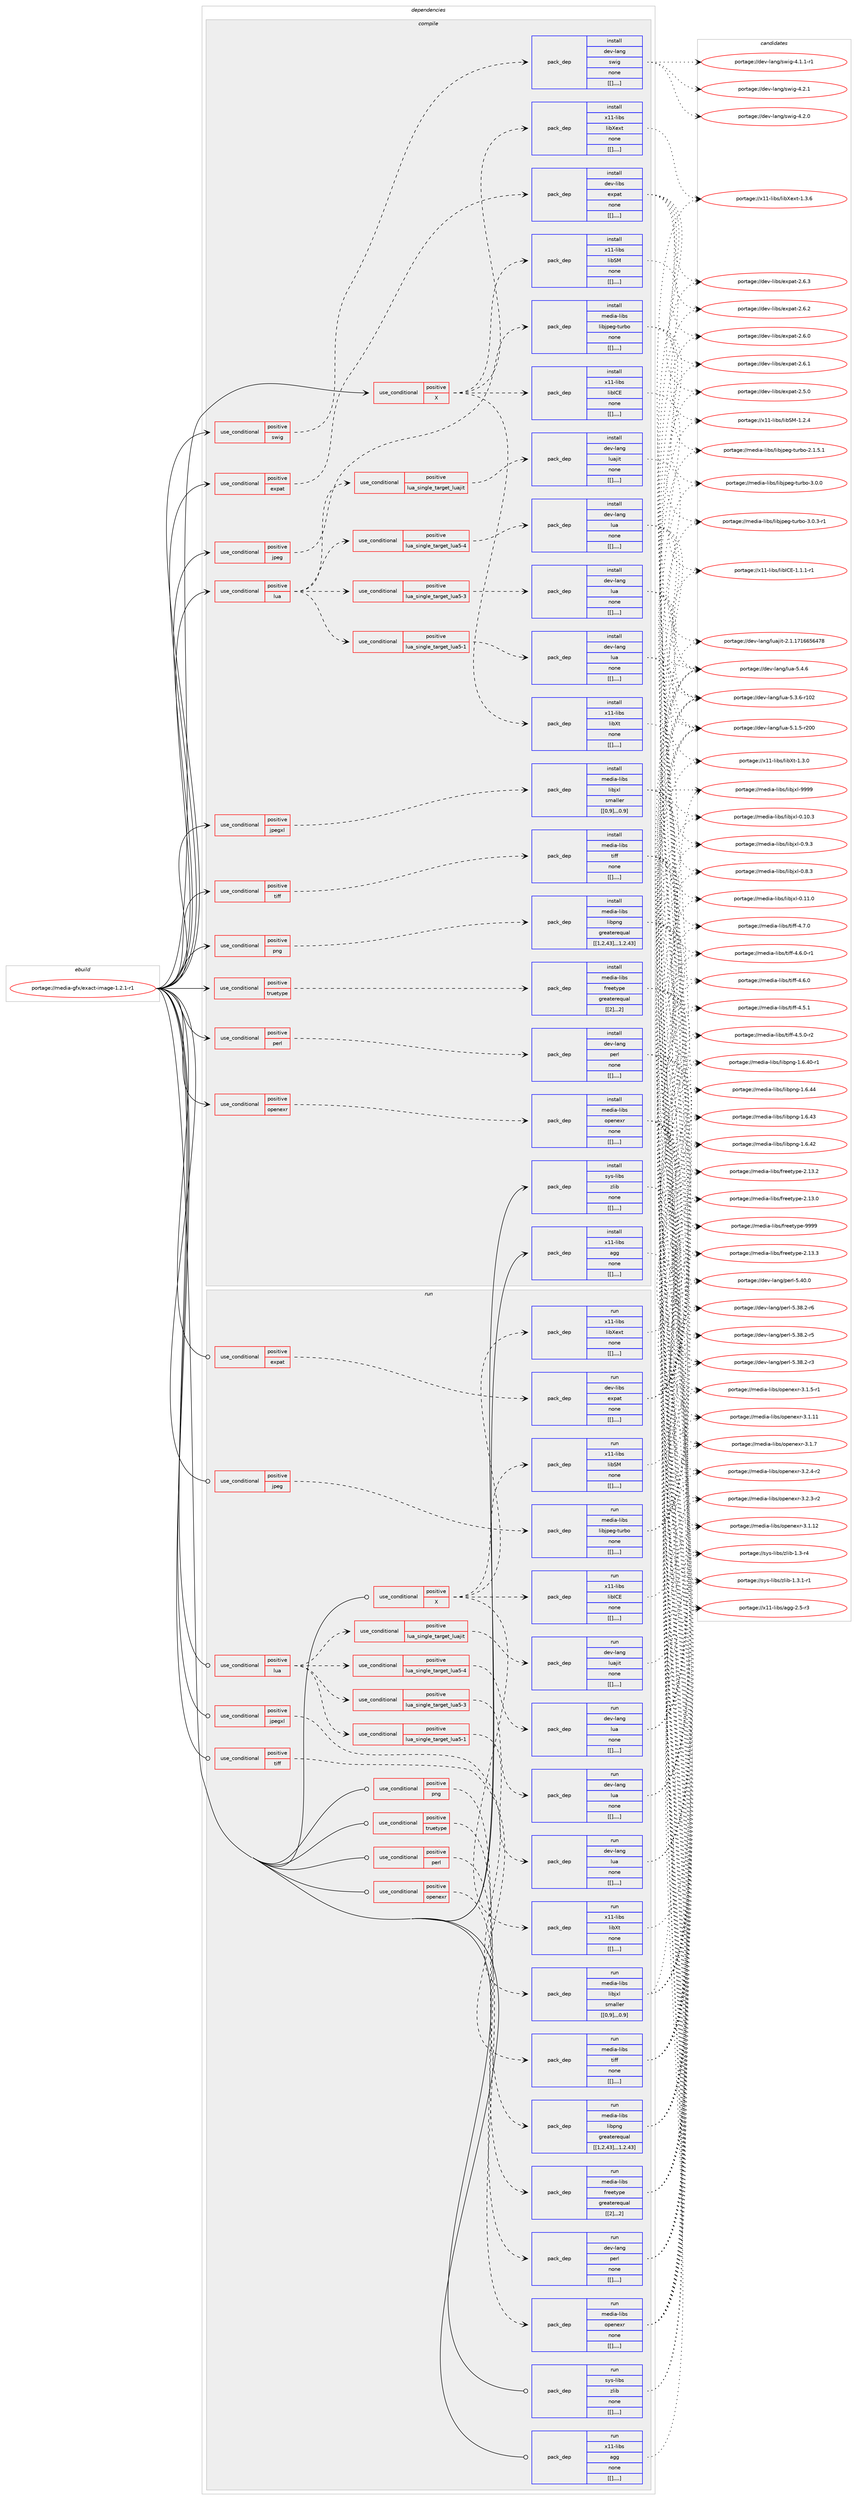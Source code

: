 digraph prolog {

# *************
# Graph options
# *************

newrank=true;
concentrate=true;
compound=true;
graph [rankdir=LR,fontname=Helvetica,fontsize=10,ranksep=1.5];#, ranksep=2.5, nodesep=0.2];
edge  [arrowhead=vee];
node  [fontname=Helvetica,fontsize=10];

# **********
# The ebuild
# **********

subgraph cluster_leftcol {
color=gray;
label=<<i>ebuild</i>>;
id [label="portage://media-gfx/exact-image-1.2.1-r1", color=red, width=4, href="../media-gfx/exact-image-1.2.1-r1.svg"];
}

# ****************
# The dependencies
# ****************

subgraph cluster_midcol {
color=gray;
label=<<i>dependencies</i>>;
subgraph cluster_compile {
fillcolor="#eeeeee";
style=filled;
label=<<i>compile</i>>;
subgraph cond75247 {
dependency295707 [label=<<TABLE BORDER="0" CELLBORDER="1" CELLSPACING="0" CELLPADDING="4"><TR><TD ROWSPAN="3" CELLPADDING="10">use_conditional</TD></TR><TR><TD>positive</TD></TR><TR><TD>X</TD></TR></TABLE>>, shape=none, color=red];
subgraph pack218097 {
dependency295708 [label=<<TABLE BORDER="0" CELLBORDER="1" CELLSPACING="0" CELLPADDING="4" WIDTH="220"><TR><TD ROWSPAN="6" CELLPADDING="30">pack_dep</TD></TR><TR><TD WIDTH="110">install</TD></TR><TR><TD>x11-libs</TD></TR><TR><TD>libXext</TD></TR><TR><TD>none</TD></TR><TR><TD>[[],,,,]</TD></TR></TABLE>>, shape=none, color=blue];
}
dependency295707:e -> dependency295708:w [weight=20,style="dashed",arrowhead="vee"];
subgraph pack218098 {
dependency295709 [label=<<TABLE BORDER="0" CELLBORDER="1" CELLSPACING="0" CELLPADDING="4" WIDTH="220"><TR><TD ROWSPAN="6" CELLPADDING="30">pack_dep</TD></TR><TR><TD WIDTH="110">install</TD></TR><TR><TD>x11-libs</TD></TR><TR><TD>libXt</TD></TR><TR><TD>none</TD></TR><TR><TD>[[],,,,]</TD></TR></TABLE>>, shape=none, color=blue];
}
dependency295707:e -> dependency295709:w [weight=20,style="dashed",arrowhead="vee"];
subgraph pack218099 {
dependency295710 [label=<<TABLE BORDER="0" CELLBORDER="1" CELLSPACING="0" CELLPADDING="4" WIDTH="220"><TR><TD ROWSPAN="6" CELLPADDING="30">pack_dep</TD></TR><TR><TD WIDTH="110">install</TD></TR><TR><TD>x11-libs</TD></TR><TR><TD>libICE</TD></TR><TR><TD>none</TD></TR><TR><TD>[[],,,,]</TD></TR></TABLE>>, shape=none, color=blue];
}
dependency295707:e -> dependency295710:w [weight=20,style="dashed",arrowhead="vee"];
subgraph pack218100 {
dependency295711 [label=<<TABLE BORDER="0" CELLBORDER="1" CELLSPACING="0" CELLPADDING="4" WIDTH="220"><TR><TD ROWSPAN="6" CELLPADDING="30">pack_dep</TD></TR><TR><TD WIDTH="110">install</TD></TR><TR><TD>x11-libs</TD></TR><TR><TD>libSM</TD></TR><TR><TD>none</TD></TR><TR><TD>[[],,,,]</TD></TR></TABLE>>, shape=none, color=blue];
}
dependency295707:e -> dependency295711:w [weight=20,style="dashed",arrowhead="vee"];
}
id:e -> dependency295707:w [weight=20,style="solid",arrowhead="vee"];
subgraph cond75248 {
dependency295712 [label=<<TABLE BORDER="0" CELLBORDER="1" CELLSPACING="0" CELLPADDING="4"><TR><TD ROWSPAN="3" CELLPADDING="10">use_conditional</TD></TR><TR><TD>positive</TD></TR><TR><TD>expat</TD></TR></TABLE>>, shape=none, color=red];
subgraph pack218101 {
dependency295713 [label=<<TABLE BORDER="0" CELLBORDER="1" CELLSPACING="0" CELLPADDING="4" WIDTH="220"><TR><TD ROWSPAN="6" CELLPADDING="30">pack_dep</TD></TR><TR><TD WIDTH="110">install</TD></TR><TR><TD>dev-libs</TD></TR><TR><TD>expat</TD></TR><TR><TD>none</TD></TR><TR><TD>[[],,,,]</TD></TR></TABLE>>, shape=none, color=blue];
}
dependency295712:e -> dependency295713:w [weight=20,style="dashed",arrowhead="vee"];
}
id:e -> dependency295712:w [weight=20,style="solid",arrowhead="vee"];
subgraph cond75249 {
dependency295714 [label=<<TABLE BORDER="0" CELLBORDER="1" CELLSPACING="0" CELLPADDING="4"><TR><TD ROWSPAN="3" CELLPADDING="10">use_conditional</TD></TR><TR><TD>positive</TD></TR><TR><TD>jpeg</TD></TR></TABLE>>, shape=none, color=red];
subgraph pack218102 {
dependency295715 [label=<<TABLE BORDER="0" CELLBORDER="1" CELLSPACING="0" CELLPADDING="4" WIDTH="220"><TR><TD ROWSPAN="6" CELLPADDING="30">pack_dep</TD></TR><TR><TD WIDTH="110">install</TD></TR><TR><TD>media-libs</TD></TR><TR><TD>libjpeg-turbo</TD></TR><TR><TD>none</TD></TR><TR><TD>[[],,,,]</TD></TR></TABLE>>, shape=none, color=blue];
}
dependency295714:e -> dependency295715:w [weight=20,style="dashed",arrowhead="vee"];
}
id:e -> dependency295714:w [weight=20,style="solid",arrowhead="vee"];
subgraph cond75250 {
dependency295716 [label=<<TABLE BORDER="0" CELLBORDER="1" CELLSPACING="0" CELLPADDING="4"><TR><TD ROWSPAN="3" CELLPADDING="10">use_conditional</TD></TR><TR><TD>positive</TD></TR><TR><TD>jpegxl</TD></TR></TABLE>>, shape=none, color=red];
subgraph pack218103 {
dependency295717 [label=<<TABLE BORDER="0" CELLBORDER="1" CELLSPACING="0" CELLPADDING="4" WIDTH="220"><TR><TD ROWSPAN="6" CELLPADDING="30">pack_dep</TD></TR><TR><TD WIDTH="110">install</TD></TR><TR><TD>media-libs</TD></TR><TR><TD>libjxl</TD></TR><TR><TD>smaller</TD></TR><TR><TD>[[0,9],,,0.9]</TD></TR></TABLE>>, shape=none, color=blue];
}
dependency295716:e -> dependency295717:w [weight=20,style="dashed",arrowhead="vee"];
}
id:e -> dependency295716:w [weight=20,style="solid",arrowhead="vee"];
subgraph cond75251 {
dependency295718 [label=<<TABLE BORDER="0" CELLBORDER="1" CELLSPACING="0" CELLPADDING="4"><TR><TD ROWSPAN="3" CELLPADDING="10">use_conditional</TD></TR><TR><TD>positive</TD></TR><TR><TD>lua</TD></TR></TABLE>>, shape=none, color=red];
subgraph cond75252 {
dependency295719 [label=<<TABLE BORDER="0" CELLBORDER="1" CELLSPACING="0" CELLPADDING="4"><TR><TD ROWSPAN="3" CELLPADDING="10">use_conditional</TD></TR><TR><TD>positive</TD></TR><TR><TD>lua_single_target_luajit</TD></TR></TABLE>>, shape=none, color=red];
subgraph pack218104 {
dependency295720 [label=<<TABLE BORDER="0" CELLBORDER="1" CELLSPACING="0" CELLPADDING="4" WIDTH="220"><TR><TD ROWSPAN="6" CELLPADDING="30">pack_dep</TD></TR><TR><TD WIDTH="110">install</TD></TR><TR><TD>dev-lang</TD></TR><TR><TD>luajit</TD></TR><TR><TD>none</TD></TR><TR><TD>[[],,,,]</TD></TR></TABLE>>, shape=none, color=blue];
}
dependency295719:e -> dependency295720:w [weight=20,style="dashed",arrowhead="vee"];
}
dependency295718:e -> dependency295719:w [weight=20,style="dashed",arrowhead="vee"];
subgraph cond75253 {
dependency295721 [label=<<TABLE BORDER="0" CELLBORDER="1" CELLSPACING="0" CELLPADDING="4"><TR><TD ROWSPAN="3" CELLPADDING="10">use_conditional</TD></TR><TR><TD>positive</TD></TR><TR><TD>lua_single_target_lua5-1</TD></TR></TABLE>>, shape=none, color=red];
subgraph pack218105 {
dependency295722 [label=<<TABLE BORDER="0" CELLBORDER="1" CELLSPACING="0" CELLPADDING="4" WIDTH="220"><TR><TD ROWSPAN="6" CELLPADDING="30">pack_dep</TD></TR><TR><TD WIDTH="110">install</TD></TR><TR><TD>dev-lang</TD></TR><TR><TD>lua</TD></TR><TR><TD>none</TD></TR><TR><TD>[[],,,,]</TD></TR></TABLE>>, shape=none, color=blue];
}
dependency295721:e -> dependency295722:w [weight=20,style="dashed",arrowhead="vee"];
}
dependency295718:e -> dependency295721:w [weight=20,style="dashed",arrowhead="vee"];
subgraph cond75254 {
dependency295723 [label=<<TABLE BORDER="0" CELLBORDER="1" CELLSPACING="0" CELLPADDING="4"><TR><TD ROWSPAN="3" CELLPADDING="10">use_conditional</TD></TR><TR><TD>positive</TD></TR><TR><TD>lua_single_target_lua5-3</TD></TR></TABLE>>, shape=none, color=red];
subgraph pack218106 {
dependency295724 [label=<<TABLE BORDER="0" CELLBORDER="1" CELLSPACING="0" CELLPADDING="4" WIDTH="220"><TR><TD ROWSPAN="6" CELLPADDING="30">pack_dep</TD></TR><TR><TD WIDTH="110">install</TD></TR><TR><TD>dev-lang</TD></TR><TR><TD>lua</TD></TR><TR><TD>none</TD></TR><TR><TD>[[],,,,]</TD></TR></TABLE>>, shape=none, color=blue];
}
dependency295723:e -> dependency295724:w [weight=20,style="dashed",arrowhead="vee"];
}
dependency295718:e -> dependency295723:w [weight=20,style="dashed",arrowhead="vee"];
subgraph cond75255 {
dependency295725 [label=<<TABLE BORDER="0" CELLBORDER="1" CELLSPACING="0" CELLPADDING="4"><TR><TD ROWSPAN="3" CELLPADDING="10">use_conditional</TD></TR><TR><TD>positive</TD></TR><TR><TD>lua_single_target_lua5-4</TD></TR></TABLE>>, shape=none, color=red];
subgraph pack218107 {
dependency295726 [label=<<TABLE BORDER="0" CELLBORDER="1" CELLSPACING="0" CELLPADDING="4" WIDTH="220"><TR><TD ROWSPAN="6" CELLPADDING="30">pack_dep</TD></TR><TR><TD WIDTH="110">install</TD></TR><TR><TD>dev-lang</TD></TR><TR><TD>lua</TD></TR><TR><TD>none</TD></TR><TR><TD>[[],,,,]</TD></TR></TABLE>>, shape=none, color=blue];
}
dependency295725:e -> dependency295726:w [weight=20,style="dashed",arrowhead="vee"];
}
dependency295718:e -> dependency295725:w [weight=20,style="dashed",arrowhead="vee"];
}
id:e -> dependency295718:w [weight=20,style="solid",arrowhead="vee"];
subgraph cond75256 {
dependency295727 [label=<<TABLE BORDER="0" CELLBORDER="1" CELLSPACING="0" CELLPADDING="4"><TR><TD ROWSPAN="3" CELLPADDING="10">use_conditional</TD></TR><TR><TD>positive</TD></TR><TR><TD>openexr</TD></TR></TABLE>>, shape=none, color=red];
subgraph pack218108 {
dependency295728 [label=<<TABLE BORDER="0" CELLBORDER="1" CELLSPACING="0" CELLPADDING="4" WIDTH="220"><TR><TD ROWSPAN="6" CELLPADDING="30">pack_dep</TD></TR><TR><TD WIDTH="110">install</TD></TR><TR><TD>media-libs</TD></TR><TR><TD>openexr</TD></TR><TR><TD>none</TD></TR><TR><TD>[[],,,,]</TD></TR></TABLE>>, shape=none, color=blue];
}
dependency295727:e -> dependency295728:w [weight=20,style="dashed",arrowhead="vee"];
}
id:e -> dependency295727:w [weight=20,style="solid",arrowhead="vee"];
subgraph cond75257 {
dependency295729 [label=<<TABLE BORDER="0" CELLBORDER="1" CELLSPACING="0" CELLPADDING="4"><TR><TD ROWSPAN="3" CELLPADDING="10">use_conditional</TD></TR><TR><TD>positive</TD></TR><TR><TD>perl</TD></TR></TABLE>>, shape=none, color=red];
subgraph pack218109 {
dependency295730 [label=<<TABLE BORDER="0" CELLBORDER="1" CELLSPACING="0" CELLPADDING="4" WIDTH="220"><TR><TD ROWSPAN="6" CELLPADDING="30">pack_dep</TD></TR><TR><TD WIDTH="110">install</TD></TR><TR><TD>dev-lang</TD></TR><TR><TD>perl</TD></TR><TR><TD>none</TD></TR><TR><TD>[[],,,,]</TD></TR></TABLE>>, shape=none, color=blue];
}
dependency295729:e -> dependency295730:w [weight=20,style="dashed",arrowhead="vee"];
}
id:e -> dependency295729:w [weight=20,style="solid",arrowhead="vee"];
subgraph cond75258 {
dependency295731 [label=<<TABLE BORDER="0" CELLBORDER="1" CELLSPACING="0" CELLPADDING="4"><TR><TD ROWSPAN="3" CELLPADDING="10">use_conditional</TD></TR><TR><TD>positive</TD></TR><TR><TD>png</TD></TR></TABLE>>, shape=none, color=red];
subgraph pack218110 {
dependency295732 [label=<<TABLE BORDER="0" CELLBORDER="1" CELLSPACING="0" CELLPADDING="4" WIDTH="220"><TR><TD ROWSPAN="6" CELLPADDING="30">pack_dep</TD></TR><TR><TD WIDTH="110">install</TD></TR><TR><TD>media-libs</TD></TR><TR><TD>libpng</TD></TR><TR><TD>greaterequal</TD></TR><TR><TD>[[1,2,43],,,1.2.43]</TD></TR></TABLE>>, shape=none, color=blue];
}
dependency295731:e -> dependency295732:w [weight=20,style="dashed",arrowhead="vee"];
}
id:e -> dependency295731:w [weight=20,style="solid",arrowhead="vee"];
subgraph cond75259 {
dependency295733 [label=<<TABLE BORDER="0" CELLBORDER="1" CELLSPACING="0" CELLPADDING="4"><TR><TD ROWSPAN="3" CELLPADDING="10">use_conditional</TD></TR><TR><TD>positive</TD></TR><TR><TD>swig</TD></TR></TABLE>>, shape=none, color=red];
subgraph pack218111 {
dependency295734 [label=<<TABLE BORDER="0" CELLBORDER="1" CELLSPACING="0" CELLPADDING="4" WIDTH="220"><TR><TD ROWSPAN="6" CELLPADDING="30">pack_dep</TD></TR><TR><TD WIDTH="110">install</TD></TR><TR><TD>dev-lang</TD></TR><TR><TD>swig</TD></TR><TR><TD>none</TD></TR><TR><TD>[[],,,,]</TD></TR></TABLE>>, shape=none, color=blue];
}
dependency295733:e -> dependency295734:w [weight=20,style="dashed",arrowhead="vee"];
}
id:e -> dependency295733:w [weight=20,style="solid",arrowhead="vee"];
subgraph cond75260 {
dependency295735 [label=<<TABLE BORDER="0" CELLBORDER="1" CELLSPACING="0" CELLPADDING="4"><TR><TD ROWSPAN="3" CELLPADDING="10">use_conditional</TD></TR><TR><TD>positive</TD></TR><TR><TD>tiff</TD></TR></TABLE>>, shape=none, color=red];
subgraph pack218112 {
dependency295736 [label=<<TABLE BORDER="0" CELLBORDER="1" CELLSPACING="0" CELLPADDING="4" WIDTH="220"><TR><TD ROWSPAN="6" CELLPADDING="30">pack_dep</TD></TR><TR><TD WIDTH="110">install</TD></TR><TR><TD>media-libs</TD></TR><TR><TD>tiff</TD></TR><TR><TD>none</TD></TR><TR><TD>[[],,,,]</TD></TR></TABLE>>, shape=none, color=blue];
}
dependency295735:e -> dependency295736:w [weight=20,style="dashed",arrowhead="vee"];
}
id:e -> dependency295735:w [weight=20,style="solid",arrowhead="vee"];
subgraph cond75261 {
dependency295737 [label=<<TABLE BORDER="0" CELLBORDER="1" CELLSPACING="0" CELLPADDING="4"><TR><TD ROWSPAN="3" CELLPADDING="10">use_conditional</TD></TR><TR><TD>positive</TD></TR><TR><TD>truetype</TD></TR></TABLE>>, shape=none, color=red];
subgraph pack218113 {
dependency295738 [label=<<TABLE BORDER="0" CELLBORDER="1" CELLSPACING="0" CELLPADDING="4" WIDTH="220"><TR><TD ROWSPAN="6" CELLPADDING="30">pack_dep</TD></TR><TR><TD WIDTH="110">install</TD></TR><TR><TD>media-libs</TD></TR><TR><TD>freetype</TD></TR><TR><TD>greaterequal</TD></TR><TR><TD>[[2],,,2]</TD></TR></TABLE>>, shape=none, color=blue];
}
dependency295737:e -> dependency295738:w [weight=20,style="dashed",arrowhead="vee"];
}
id:e -> dependency295737:w [weight=20,style="solid",arrowhead="vee"];
subgraph pack218114 {
dependency295739 [label=<<TABLE BORDER="0" CELLBORDER="1" CELLSPACING="0" CELLPADDING="4" WIDTH="220"><TR><TD ROWSPAN="6" CELLPADDING="30">pack_dep</TD></TR><TR><TD WIDTH="110">install</TD></TR><TR><TD>sys-libs</TD></TR><TR><TD>zlib</TD></TR><TR><TD>none</TD></TR><TR><TD>[[],,,,]</TD></TR></TABLE>>, shape=none, color=blue];
}
id:e -> dependency295739:w [weight=20,style="solid",arrowhead="vee"];
subgraph pack218115 {
dependency295740 [label=<<TABLE BORDER="0" CELLBORDER="1" CELLSPACING="0" CELLPADDING="4" WIDTH="220"><TR><TD ROWSPAN="6" CELLPADDING="30">pack_dep</TD></TR><TR><TD WIDTH="110">install</TD></TR><TR><TD>x11-libs</TD></TR><TR><TD>agg</TD></TR><TR><TD>none</TD></TR><TR><TD>[[],,,,]</TD></TR></TABLE>>, shape=none, color=blue];
}
id:e -> dependency295740:w [weight=20,style="solid",arrowhead="vee"];
}
subgraph cluster_compileandrun {
fillcolor="#eeeeee";
style=filled;
label=<<i>compile and run</i>>;
}
subgraph cluster_run {
fillcolor="#eeeeee";
style=filled;
label=<<i>run</i>>;
subgraph cond75262 {
dependency295741 [label=<<TABLE BORDER="0" CELLBORDER="1" CELLSPACING="0" CELLPADDING="4"><TR><TD ROWSPAN="3" CELLPADDING="10">use_conditional</TD></TR><TR><TD>positive</TD></TR><TR><TD>X</TD></TR></TABLE>>, shape=none, color=red];
subgraph pack218116 {
dependency295742 [label=<<TABLE BORDER="0" CELLBORDER="1" CELLSPACING="0" CELLPADDING="4" WIDTH="220"><TR><TD ROWSPAN="6" CELLPADDING="30">pack_dep</TD></TR><TR><TD WIDTH="110">run</TD></TR><TR><TD>x11-libs</TD></TR><TR><TD>libXext</TD></TR><TR><TD>none</TD></TR><TR><TD>[[],,,,]</TD></TR></TABLE>>, shape=none, color=blue];
}
dependency295741:e -> dependency295742:w [weight=20,style="dashed",arrowhead="vee"];
subgraph pack218117 {
dependency295743 [label=<<TABLE BORDER="0" CELLBORDER="1" CELLSPACING="0" CELLPADDING="4" WIDTH="220"><TR><TD ROWSPAN="6" CELLPADDING="30">pack_dep</TD></TR><TR><TD WIDTH="110">run</TD></TR><TR><TD>x11-libs</TD></TR><TR><TD>libXt</TD></TR><TR><TD>none</TD></TR><TR><TD>[[],,,,]</TD></TR></TABLE>>, shape=none, color=blue];
}
dependency295741:e -> dependency295743:w [weight=20,style="dashed",arrowhead="vee"];
subgraph pack218118 {
dependency295744 [label=<<TABLE BORDER="0" CELLBORDER="1" CELLSPACING="0" CELLPADDING="4" WIDTH="220"><TR><TD ROWSPAN="6" CELLPADDING="30">pack_dep</TD></TR><TR><TD WIDTH="110">run</TD></TR><TR><TD>x11-libs</TD></TR><TR><TD>libICE</TD></TR><TR><TD>none</TD></TR><TR><TD>[[],,,,]</TD></TR></TABLE>>, shape=none, color=blue];
}
dependency295741:e -> dependency295744:w [weight=20,style="dashed",arrowhead="vee"];
subgraph pack218119 {
dependency295745 [label=<<TABLE BORDER="0" CELLBORDER="1" CELLSPACING="0" CELLPADDING="4" WIDTH="220"><TR><TD ROWSPAN="6" CELLPADDING="30">pack_dep</TD></TR><TR><TD WIDTH="110">run</TD></TR><TR><TD>x11-libs</TD></TR><TR><TD>libSM</TD></TR><TR><TD>none</TD></TR><TR><TD>[[],,,,]</TD></TR></TABLE>>, shape=none, color=blue];
}
dependency295741:e -> dependency295745:w [weight=20,style="dashed",arrowhead="vee"];
}
id:e -> dependency295741:w [weight=20,style="solid",arrowhead="odot"];
subgraph cond75263 {
dependency295746 [label=<<TABLE BORDER="0" CELLBORDER="1" CELLSPACING="0" CELLPADDING="4"><TR><TD ROWSPAN="3" CELLPADDING="10">use_conditional</TD></TR><TR><TD>positive</TD></TR><TR><TD>expat</TD></TR></TABLE>>, shape=none, color=red];
subgraph pack218120 {
dependency295747 [label=<<TABLE BORDER="0" CELLBORDER="1" CELLSPACING="0" CELLPADDING="4" WIDTH="220"><TR><TD ROWSPAN="6" CELLPADDING="30">pack_dep</TD></TR><TR><TD WIDTH="110">run</TD></TR><TR><TD>dev-libs</TD></TR><TR><TD>expat</TD></TR><TR><TD>none</TD></TR><TR><TD>[[],,,,]</TD></TR></TABLE>>, shape=none, color=blue];
}
dependency295746:e -> dependency295747:w [weight=20,style="dashed",arrowhead="vee"];
}
id:e -> dependency295746:w [weight=20,style="solid",arrowhead="odot"];
subgraph cond75264 {
dependency295748 [label=<<TABLE BORDER="0" CELLBORDER="1" CELLSPACING="0" CELLPADDING="4"><TR><TD ROWSPAN="3" CELLPADDING="10">use_conditional</TD></TR><TR><TD>positive</TD></TR><TR><TD>jpeg</TD></TR></TABLE>>, shape=none, color=red];
subgraph pack218121 {
dependency295749 [label=<<TABLE BORDER="0" CELLBORDER="1" CELLSPACING="0" CELLPADDING="4" WIDTH="220"><TR><TD ROWSPAN="6" CELLPADDING="30">pack_dep</TD></TR><TR><TD WIDTH="110">run</TD></TR><TR><TD>media-libs</TD></TR><TR><TD>libjpeg-turbo</TD></TR><TR><TD>none</TD></TR><TR><TD>[[],,,,]</TD></TR></TABLE>>, shape=none, color=blue];
}
dependency295748:e -> dependency295749:w [weight=20,style="dashed",arrowhead="vee"];
}
id:e -> dependency295748:w [weight=20,style="solid",arrowhead="odot"];
subgraph cond75265 {
dependency295750 [label=<<TABLE BORDER="0" CELLBORDER="1" CELLSPACING="0" CELLPADDING="4"><TR><TD ROWSPAN="3" CELLPADDING="10">use_conditional</TD></TR><TR><TD>positive</TD></TR><TR><TD>jpegxl</TD></TR></TABLE>>, shape=none, color=red];
subgraph pack218122 {
dependency295751 [label=<<TABLE BORDER="0" CELLBORDER="1" CELLSPACING="0" CELLPADDING="4" WIDTH="220"><TR><TD ROWSPAN="6" CELLPADDING="30">pack_dep</TD></TR><TR><TD WIDTH="110">run</TD></TR><TR><TD>media-libs</TD></TR><TR><TD>libjxl</TD></TR><TR><TD>smaller</TD></TR><TR><TD>[[0,9],,,0.9]</TD></TR></TABLE>>, shape=none, color=blue];
}
dependency295750:e -> dependency295751:w [weight=20,style="dashed",arrowhead="vee"];
}
id:e -> dependency295750:w [weight=20,style="solid",arrowhead="odot"];
subgraph cond75266 {
dependency295752 [label=<<TABLE BORDER="0" CELLBORDER="1" CELLSPACING="0" CELLPADDING="4"><TR><TD ROWSPAN="3" CELLPADDING="10">use_conditional</TD></TR><TR><TD>positive</TD></TR><TR><TD>lua</TD></TR></TABLE>>, shape=none, color=red];
subgraph cond75267 {
dependency295753 [label=<<TABLE BORDER="0" CELLBORDER="1" CELLSPACING="0" CELLPADDING="4"><TR><TD ROWSPAN="3" CELLPADDING="10">use_conditional</TD></TR><TR><TD>positive</TD></TR><TR><TD>lua_single_target_luajit</TD></TR></TABLE>>, shape=none, color=red];
subgraph pack218123 {
dependency295754 [label=<<TABLE BORDER="0" CELLBORDER="1" CELLSPACING="0" CELLPADDING="4" WIDTH="220"><TR><TD ROWSPAN="6" CELLPADDING="30">pack_dep</TD></TR><TR><TD WIDTH="110">run</TD></TR><TR><TD>dev-lang</TD></TR><TR><TD>luajit</TD></TR><TR><TD>none</TD></TR><TR><TD>[[],,,,]</TD></TR></TABLE>>, shape=none, color=blue];
}
dependency295753:e -> dependency295754:w [weight=20,style="dashed",arrowhead="vee"];
}
dependency295752:e -> dependency295753:w [weight=20,style="dashed",arrowhead="vee"];
subgraph cond75268 {
dependency295755 [label=<<TABLE BORDER="0" CELLBORDER="1" CELLSPACING="0" CELLPADDING="4"><TR><TD ROWSPAN="3" CELLPADDING="10">use_conditional</TD></TR><TR><TD>positive</TD></TR><TR><TD>lua_single_target_lua5-1</TD></TR></TABLE>>, shape=none, color=red];
subgraph pack218124 {
dependency295756 [label=<<TABLE BORDER="0" CELLBORDER="1" CELLSPACING="0" CELLPADDING="4" WIDTH="220"><TR><TD ROWSPAN="6" CELLPADDING="30">pack_dep</TD></TR><TR><TD WIDTH="110">run</TD></TR><TR><TD>dev-lang</TD></TR><TR><TD>lua</TD></TR><TR><TD>none</TD></TR><TR><TD>[[],,,,]</TD></TR></TABLE>>, shape=none, color=blue];
}
dependency295755:e -> dependency295756:w [weight=20,style="dashed",arrowhead="vee"];
}
dependency295752:e -> dependency295755:w [weight=20,style="dashed",arrowhead="vee"];
subgraph cond75269 {
dependency295757 [label=<<TABLE BORDER="0" CELLBORDER="1" CELLSPACING="0" CELLPADDING="4"><TR><TD ROWSPAN="3" CELLPADDING="10">use_conditional</TD></TR><TR><TD>positive</TD></TR><TR><TD>lua_single_target_lua5-3</TD></TR></TABLE>>, shape=none, color=red];
subgraph pack218125 {
dependency295758 [label=<<TABLE BORDER="0" CELLBORDER="1" CELLSPACING="0" CELLPADDING="4" WIDTH="220"><TR><TD ROWSPAN="6" CELLPADDING="30">pack_dep</TD></TR><TR><TD WIDTH="110">run</TD></TR><TR><TD>dev-lang</TD></TR><TR><TD>lua</TD></TR><TR><TD>none</TD></TR><TR><TD>[[],,,,]</TD></TR></TABLE>>, shape=none, color=blue];
}
dependency295757:e -> dependency295758:w [weight=20,style="dashed",arrowhead="vee"];
}
dependency295752:e -> dependency295757:w [weight=20,style="dashed",arrowhead="vee"];
subgraph cond75270 {
dependency295759 [label=<<TABLE BORDER="0" CELLBORDER="1" CELLSPACING="0" CELLPADDING="4"><TR><TD ROWSPAN="3" CELLPADDING="10">use_conditional</TD></TR><TR><TD>positive</TD></TR><TR><TD>lua_single_target_lua5-4</TD></TR></TABLE>>, shape=none, color=red];
subgraph pack218126 {
dependency295760 [label=<<TABLE BORDER="0" CELLBORDER="1" CELLSPACING="0" CELLPADDING="4" WIDTH="220"><TR><TD ROWSPAN="6" CELLPADDING="30">pack_dep</TD></TR><TR><TD WIDTH="110">run</TD></TR><TR><TD>dev-lang</TD></TR><TR><TD>lua</TD></TR><TR><TD>none</TD></TR><TR><TD>[[],,,,]</TD></TR></TABLE>>, shape=none, color=blue];
}
dependency295759:e -> dependency295760:w [weight=20,style="dashed",arrowhead="vee"];
}
dependency295752:e -> dependency295759:w [weight=20,style="dashed",arrowhead="vee"];
}
id:e -> dependency295752:w [weight=20,style="solid",arrowhead="odot"];
subgraph cond75271 {
dependency295761 [label=<<TABLE BORDER="0" CELLBORDER="1" CELLSPACING="0" CELLPADDING="4"><TR><TD ROWSPAN="3" CELLPADDING="10">use_conditional</TD></TR><TR><TD>positive</TD></TR><TR><TD>openexr</TD></TR></TABLE>>, shape=none, color=red];
subgraph pack218127 {
dependency295762 [label=<<TABLE BORDER="0" CELLBORDER="1" CELLSPACING="0" CELLPADDING="4" WIDTH="220"><TR><TD ROWSPAN="6" CELLPADDING="30">pack_dep</TD></TR><TR><TD WIDTH="110">run</TD></TR><TR><TD>media-libs</TD></TR><TR><TD>openexr</TD></TR><TR><TD>none</TD></TR><TR><TD>[[],,,,]</TD></TR></TABLE>>, shape=none, color=blue];
}
dependency295761:e -> dependency295762:w [weight=20,style="dashed",arrowhead="vee"];
}
id:e -> dependency295761:w [weight=20,style="solid",arrowhead="odot"];
subgraph cond75272 {
dependency295763 [label=<<TABLE BORDER="0" CELLBORDER="1" CELLSPACING="0" CELLPADDING="4"><TR><TD ROWSPAN="3" CELLPADDING="10">use_conditional</TD></TR><TR><TD>positive</TD></TR><TR><TD>perl</TD></TR></TABLE>>, shape=none, color=red];
subgraph pack218128 {
dependency295764 [label=<<TABLE BORDER="0" CELLBORDER="1" CELLSPACING="0" CELLPADDING="4" WIDTH="220"><TR><TD ROWSPAN="6" CELLPADDING="30">pack_dep</TD></TR><TR><TD WIDTH="110">run</TD></TR><TR><TD>dev-lang</TD></TR><TR><TD>perl</TD></TR><TR><TD>none</TD></TR><TR><TD>[[],,,,]</TD></TR></TABLE>>, shape=none, color=blue];
}
dependency295763:e -> dependency295764:w [weight=20,style="dashed",arrowhead="vee"];
}
id:e -> dependency295763:w [weight=20,style="solid",arrowhead="odot"];
subgraph cond75273 {
dependency295765 [label=<<TABLE BORDER="0" CELLBORDER="1" CELLSPACING="0" CELLPADDING="4"><TR><TD ROWSPAN="3" CELLPADDING="10">use_conditional</TD></TR><TR><TD>positive</TD></TR><TR><TD>png</TD></TR></TABLE>>, shape=none, color=red];
subgraph pack218129 {
dependency295766 [label=<<TABLE BORDER="0" CELLBORDER="1" CELLSPACING="0" CELLPADDING="4" WIDTH="220"><TR><TD ROWSPAN="6" CELLPADDING="30">pack_dep</TD></TR><TR><TD WIDTH="110">run</TD></TR><TR><TD>media-libs</TD></TR><TR><TD>libpng</TD></TR><TR><TD>greaterequal</TD></TR><TR><TD>[[1,2,43],,,1.2.43]</TD></TR></TABLE>>, shape=none, color=blue];
}
dependency295765:e -> dependency295766:w [weight=20,style="dashed",arrowhead="vee"];
}
id:e -> dependency295765:w [weight=20,style="solid",arrowhead="odot"];
subgraph cond75274 {
dependency295767 [label=<<TABLE BORDER="0" CELLBORDER="1" CELLSPACING="0" CELLPADDING="4"><TR><TD ROWSPAN="3" CELLPADDING="10">use_conditional</TD></TR><TR><TD>positive</TD></TR><TR><TD>tiff</TD></TR></TABLE>>, shape=none, color=red];
subgraph pack218130 {
dependency295768 [label=<<TABLE BORDER="0" CELLBORDER="1" CELLSPACING="0" CELLPADDING="4" WIDTH="220"><TR><TD ROWSPAN="6" CELLPADDING="30">pack_dep</TD></TR><TR><TD WIDTH="110">run</TD></TR><TR><TD>media-libs</TD></TR><TR><TD>tiff</TD></TR><TR><TD>none</TD></TR><TR><TD>[[],,,,]</TD></TR></TABLE>>, shape=none, color=blue];
}
dependency295767:e -> dependency295768:w [weight=20,style="dashed",arrowhead="vee"];
}
id:e -> dependency295767:w [weight=20,style="solid",arrowhead="odot"];
subgraph cond75275 {
dependency295769 [label=<<TABLE BORDER="0" CELLBORDER="1" CELLSPACING="0" CELLPADDING="4"><TR><TD ROWSPAN="3" CELLPADDING="10">use_conditional</TD></TR><TR><TD>positive</TD></TR><TR><TD>truetype</TD></TR></TABLE>>, shape=none, color=red];
subgraph pack218131 {
dependency295770 [label=<<TABLE BORDER="0" CELLBORDER="1" CELLSPACING="0" CELLPADDING="4" WIDTH="220"><TR><TD ROWSPAN="6" CELLPADDING="30">pack_dep</TD></TR><TR><TD WIDTH="110">run</TD></TR><TR><TD>media-libs</TD></TR><TR><TD>freetype</TD></TR><TR><TD>greaterequal</TD></TR><TR><TD>[[2],,,2]</TD></TR></TABLE>>, shape=none, color=blue];
}
dependency295769:e -> dependency295770:w [weight=20,style="dashed",arrowhead="vee"];
}
id:e -> dependency295769:w [weight=20,style="solid",arrowhead="odot"];
subgraph pack218132 {
dependency295771 [label=<<TABLE BORDER="0" CELLBORDER="1" CELLSPACING="0" CELLPADDING="4" WIDTH="220"><TR><TD ROWSPAN="6" CELLPADDING="30">pack_dep</TD></TR><TR><TD WIDTH="110">run</TD></TR><TR><TD>sys-libs</TD></TR><TR><TD>zlib</TD></TR><TR><TD>none</TD></TR><TR><TD>[[],,,,]</TD></TR></TABLE>>, shape=none, color=blue];
}
id:e -> dependency295771:w [weight=20,style="solid",arrowhead="odot"];
subgraph pack218133 {
dependency295772 [label=<<TABLE BORDER="0" CELLBORDER="1" CELLSPACING="0" CELLPADDING="4" WIDTH="220"><TR><TD ROWSPAN="6" CELLPADDING="30">pack_dep</TD></TR><TR><TD WIDTH="110">run</TD></TR><TR><TD>x11-libs</TD></TR><TR><TD>agg</TD></TR><TR><TD>none</TD></TR><TR><TD>[[],,,,]</TD></TR></TABLE>>, shape=none, color=blue];
}
id:e -> dependency295772:w [weight=20,style="solid",arrowhead="odot"];
}
}

# **************
# The candidates
# **************

subgraph cluster_choices {
rank=same;
color=gray;
label=<<i>candidates</i>>;

subgraph choice218097 {
color=black;
nodesep=1;
choice12049494510810598115471081059888101120116454946514654 [label="portage://x11-libs/libXext-1.3.6", color=red, width=4,href="../x11-libs/libXext-1.3.6.svg"];
dependency295708:e -> choice12049494510810598115471081059888101120116454946514654:w [style=dotted,weight="100"];
}
subgraph choice218098 {
color=black;
nodesep=1;
choice12049494510810598115471081059888116454946514648 [label="portage://x11-libs/libXt-1.3.0", color=red, width=4,href="../x11-libs/libXt-1.3.0.svg"];
dependency295709:e -> choice12049494510810598115471081059888116454946514648:w [style=dotted,weight="100"];
}
subgraph choice218099 {
color=black;
nodesep=1;
choice1204949451081059811547108105987367694549464946494511449 [label="portage://x11-libs/libICE-1.1.1-r1", color=red, width=4,href="../x11-libs/libICE-1.1.1-r1.svg"];
dependency295710:e -> choice1204949451081059811547108105987367694549464946494511449:w [style=dotted,weight="100"];
}
subgraph choice218100 {
color=black;
nodesep=1;
choice1204949451081059811547108105988377454946504652 [label="portage://x11-libs/libSM-1.2.4", color=red, width=4,href="../x11-libs/libSM-1.2.4.svg"];
dependency295711:e -> choice1204949451081059811547108105988377454946504652:w [style=dotted,weight="100"];
}
subgraph choice218101 {
color=black;
nodesep=1;
choice10010111845108105981154710112011297116455046544651 [label="portage://dev-libs/expat-2.6.3", color=red, width=4,href="../dev-libs/expat-2.6.3.svg"];
choice10010111845108105981154710112011297116455046544650 [label="portage://dev-libs/expat-2.6.2", color=red, width=4,href="../dev-libs/expat-2.6.2.svg"];
choice10010111845108105981154710112011297116455046544649 [label="portage://dev-libs/expat-2.6.1", color=red, width=4,href="../dev-libs/expat-2.6.1.svg"];
choice10010111845108105981154710112011297116455046544648 [label="portage://dev-libs/expat-2.6.0", color=red, width=4,href="../dev-libs/expat-2.6.0.svg"];
choice10010111845108105981154710112011297116455046534648 [label="portage://dev-libs/expat-2.5.0", color=red, width=4,href="../dev-libs/expat-2.5.0.svg"];
dependency295713:e -> choice10010111845108105981154710112011297116455046544651:w [style=dotted,weight="100"];
dependency295713:e -> choice10010111845108105981154710112011297116455046544650:w [style=dotted,weight="100"];
dependency295713:e -> choice10010111845108105981154710112011297116455046544649:w [style=dotted,weight="100"];
dependency295713:e -> choice10010111845108105981154710112011297116455046544648:w [style=dotted,weight="100"];
dependency295713:e -> choice10010111845108105981154710112011297116455046534648:w [style=dotted,weight="100"];
}
subgraph choice218102 {
color=black;
nodesep=1;
choice109101100105974510810598115471081059810611210110345116117114981114551464846514511449 [label="portage://media-libs/libjpeg-turbo-3.0.3-r1", color=red, width=4,href="../media-libs/libjpeg-turbo-3.0.3-r1.svg"];
choice10910110010597451081059811547108105981061121011034511611711498111455146484648 [label="portage://media-libs/libjpeg-turbo-3.0.0", color=red, width=4,href="../media-libs/libjpeg-turbo-3.0.0.svg"];
choice109101100105974510810598115471081059810611210110345116117114981114550464946534649 [label="portage://media-libs/libjpeg-turbo-2.1.5.1", color=red, width=4,href="../media-libs/libjpeg-turbo-2.1.5.1.svg"];
dependency295715:e -> choice109101100105974510810598115471081059810611210110345116117114981114551464846514511449:w [style=dotted,weight="100"];
dependency295715:e -> choice10910110010597451081059811547108105981061121011034511611711498111455146484648:w [style=dotted,weight="100"];
dependency295715:e -> choice109101100105974510810598115471081059810611210110345116117114981114550464946534649:w [style=dotted,weight="100"];
}
subgraph choice218103 {
color=black;
nodesep=1;
choice10910110010597451081059811547108105981061201084557575757 [label="portage://media-libs/libjxl-9999", color=red, width=4,href="../media-libs/libjxl-9999.svg"];
choice109101100105974510810598115471081059810612010845484649494648 [label="portage://media-libs/libjxl-0.11.0", color=red, width=4,href="../media-libs/libjxl-0.11.0.svg"];
choice109101100105974510810598115471081059810612010845484649484651 [label="portage://media-libs/libjxl-0.10.3", color=red, width=4,href="../media-libs/libjxl-0.10.3.svg"];
choice1091011001059745108105981154710810598106120108454846574651 [label="portage://media-libs/libjxl-0.9.3", color=red, width=4,href="../media-libs/libjxl-0.9.3.svg"];
choice1091011001059745108105981154710810598106120108454846564651 [label="portage://media-libs/libjxl-0.8.3", color=red, width=4,href="../media-libs/libjxl-0.8.3.svg"];
dependency295717:e -> choice10910110010597451081059811547108105981061201084557575757:w [style=dotted,weight="100"];
dependency295717:e -> choice109101100105974510810598115471081059810612010845484649494648:w [style=dotted,weight="100"];
dependency295717:e -> choice109101100105974510810598115471081059810612010845484649484651:w [style=dotted,weight="100"];
dependency295717:e -> choice1091011001059745108105981154710810598106120108454846574651:w [style=dotted,weight="100"];
dependency295717:e -> choice1091011001059745108105981154710810598106120108454846564651:w [style=dotted,weight="100"];
}
subgraph choice218104 {
color=black;
nodesep=1;
choice10010111845108971101034710811797106105116455046494649554954545354525556 [label="portage://dev-lang/luajit-2.1.1716656478", color=red, width=4,href="../dev-lang/luajit-2.1.1716656478.svg"];
dependency295720:e -> choice10010111845108971101034710811797106105116455046494649554954545354525556:w [style=dotted,weight="100"];
}
subgraph choice218105 {
color=black;
nodesep=1;
choice10010111845108971101034710811797455346524654 [label="portage://dev-lang/lua-5.4.6", color=red, width=4,href="../dev-lang/lua-5.4.6.svg"];
choice1001011184510897110103471081179745534651465445114494850 [label="portage://dev-lang/lua-5.3.6-r102", color=red, width=4,href="../dev-lang/lua-5.3.6-r102.svg"];
choice1001011184510897110103471081179745534649465345114504848 [label="portage://dev-lang/lua-5.1.5-r200", color=red, width=4,href="../dev-lang/lua-5.1.5-r200.svg"];
dependency295722:e -> choice10010111845108971101034710811797455346524654:w [style=dotted,weight="100"];
dependency295722:e -> choice1001011184510897110103471081179745534651465445114494850:w [style=dotted,weight="100"];
dependency295722:e -> choice1001011184510897110103471081179745534649465345114504848:w [style=dotted,weight="100"];
}
subgraph choice218106 {
color=black;
nodesep=1;
choice10010111845108971101034710811797455346524654 [label="portage://dev-lang/lua-5.4.6", color=red, width=4,href="../dev-lang/lua-5.4.6.svg"];
choice1001011184510897110103471081179745534651465445114494850 [label="portage://dev-lang/lua-5.3.6-r102", color=red, width=4,href="../dev-lang/lua-5.3.6-r102.svg"];
choice1001011184510897110103471081179745534649465345114504848 [label="portage://dev-lang/lua-5.1.5-r200", color=red, width=4,href="../dev-lang/lua-5.1.5-r200.svg"];
dependency295724:e -> choice10010111845108971101034710811797455346524654:w [style=dotted,weight="100"];
dependency295724:e -> choice1001011184510897110103471081179745534651465445114494850:w [style=dotted,weight="100"];
dependency295724:e -> choice1001011184510897110103471081179745534649465345114504848:w [style=dotted,weight="100"];
}
subgraph choice218107 {
color=black;
nodesep=1;
choice10010111845108971101034710811797455346524654 [label="portage://dev-lang/lua-5.4.6", color=red, width=4,href="../dev-lang/lua-5.4.6.svg"];
choice1001011184510897110103471081179745534651465445114494850 [label="portage://dev-lang/lua-5.3.6-r102", color=red, width=4,href="../dev-lang/lua-5.3.6-r102.svg"];
choice1001011184510897110103471081179745534649465345114504848 [label="portage://dev-lang/lua-5.1.5-r200", color=red, width=4,href="../dev-lang/lua-5.1.5-r200.svg"];
dependency295726:e -> choice10010111845108971101034710811797455346524654:w [style=dotted,weight="100"];
dependency295726:e -> choice1001011184510897110103471081179745534651465445114494850:w [style=dotted,weight="100"];
dependency295726:e -> choice1001011184510897110103471081179745534649465345114504848:w [style=dotted,weight="100"];
}
subgraph choice218108 {
color=black;
nodesep=1;
choice109101100105974510810598115471111121011101011201144551465046524511450 [label="portage://media-libs/openexr-3.2.4-r2", color=red, width=4,href="../media-libs/openexr-3.2.4-r2.svg"];
choice109101100105974510810598115471111121011101011201144551465046514511450 [label="portage://media-libs/openexr-3.2.3-r2", color=red, width=4,href="../media-libs/openexr-3.2.3-r2.svg"];
choice1091011001059745108105981154711111210111010112011445514649464950 [label="portage://media-libs/openexr-3.1.12", color=red, width=4,href="../media-libs/openexr-3.1.12.svg"];
choice1091011001059745108105981154711111210111010112011445514649464949 [label="portage://media-libs/openexr-3.1.11", color=red, width=4,href="../media-libs/openexr-3.1.11.svg"];
choice10910110010597451081059811547111112101110101120114455146494655 [label="portage://media-libs/openexr-3.1.7", color=red, width=4,href="../media-libs/openexr-3.1.7.svg"];
choice109101100105974510810598115471111121011101011201144551464946534511449 [label="portage://media-libs/openexr-3.1.5-r1", color=red, width=4,href="../media-libs/openexr-3.1.5-r1.svg"];
dependency295728:e -> choice109101100105974510810598115471111121011101011201144551465046524511450:w [style=dotted,weight="100"];
dependency295728:e -> choice109101100105974510810598115471111121011101011201144551465046514511450:w [style=dotted,weight="100"];
dependency295728:e -> choice1091011001059745108105981154711111210111010112011445514649464950:w [style=dotted,weight="100"];
dependency295728:e -> choice1091011001059745108105981154711111210111010112011445514649464949:w [style=dotted,weight="100"];
dependency295728:e -> choice10910110010597451081059811547111112101110101120114455146494655:w [style=dotted,weight="100"];
dependency295728:e -> choice109101100105974510810598115471111121011101011201144551464946534511449:w [style=dotted,weight="100"];
}
subgraph choice218109 {
color=black;
nodesep=1;
choice10010111845108971101034711210111410845534652484648 [label="portage://dev-lang/perl-5.40.0", color=red, width=4,href="../dev-lang/perl-5.40.0.svg"];
choice100101118451089711010347112101114108455346515646504511454 [label="portage://dev-lang/perl-5.38.2-r6", color=red, width=4,href="../dev-lang/perl-5.38.2-r6.svg"];
choice100101118451089711010347112101114108455346515646504511453 [label="portage://dev-lang/perl-5.38.2-r5", color=red, width=4,href="../dev-lang/perl-5.38.2-r5.svg"];
choice100101118451089711010347112101114108455346515646504511451 [label="portage://dev-lang/perl-5.38.2-r3", color=red, width=4,href="../dev-lang/perl-5.38.2-r3.svg"];
dependency295730:e -> choice10010111845108971101034711210111410845534652484648:w [style=dotted,weight="100"];
dependency295730:e -> choice100101118451089711010347112101114108455346515646504511454:w [style=dotted,weight="100"];
dependency295730:e -> choice100101118451089711010347112101114108455346515646504511453:w [style=dotted,weight="100"];
dependency295730:e -> choice100101118451089711010347112101114108455346515646504511451:w [style=dotted,weight="100"];
}
subgraph choice218110 {
color=black;
nodesep=1;
choice109101100105974510810598115471081059811211010345494654465252 [label="portage://media-libs/libpng-1.6.44", color=red, width=4,href="../media-libs/libpng-1.6.44.svg"];
choice109101100105974510810598115471081059811211010345494654465251 [label="portage://media-libs/libpng-1.6.43", color=red, width=4,href="../media-libs/libpng-1.6.43.svg"];
choice109101100105974510810598115471081059811211010345494654465250 [label="portage://media-libs/libpng-1.6.42", color=red, width=4,href="../media-libs/libpng-1.6.42.svg"];
choice1091011001059745108105981154710810598112110103454946544652484511449 [label="portage://media-libs/libpng-1.6.40-r1", color=red, width=4,href="../media-libs/libpng-1.6.40-r1.svg"];
dependency295732:e -> choice109101100105974510810598115471081059811211010345494654465252:w [style=dotted,weight="100"];
dependency295732:e -> choice109101100105974510810598115471081059811211010345494654465251:w [style=dotted,weight="100"];
dependency295732:e -> choice109101100105974510810598115471081059811211010345494654465250:w [style=dotted,weight="100"];
dependency295732:e -> choice1091011001059745108105981154710810598112110103454946544652484511449:w [style=dotted,weight="100"];
}
subgraph choice218111 {
color=black;
nodesep=1;
choice100101118451089711010347115119105103455246504649 [label="portage://dev-lang/swig-4.2.1", color=red, width=4,href="../dev-lang/swig-4.2.1.svg"];
choice100101118451089711010347115119105103455246504648 [label="portage://dev-lang/swig-4.2.0", color=red, width=4,href="../dev-lang/swig-4.2.0.svg"];
choice1001011184510897110103471151191051034552464946494511449 [label="portage://dev-lang/swig-4.1.1-r1", color=red, width=4,href="../dev-lang/swig-4.1.1-r1.svg"];
dependency295734:e -> choice100101118451089711010347115119105103455246504649:w [style=dotted,weight="100"];
dependency295734:e -> choice100101118451089711010347115119105103455246504648:w [style=dotted,weight="100"];
dependency295734:e -> choice1001011184510897110103471151191051034552464946494511449:w [style=dotted,weight="100"];
}
subgraph choice218112 {
color=black;
nodesep=1;
choice10910110010597451081059811547116105102102455246554648 [label="portage://media-libs/tiff-4.7.0", color=red, width=4,href="../media-libs/tiff-4.7.0.svg"];
choice109101100105974510810598115471161051021024552465446484511449 [label="portage://media-libs/tiff-4.6.0-r1", color=red, width=4,href="../media-libs/tiff-4.6.0-r1.svg"];
choice10910110010597451081059811547116105102102455246544648 [label="portage://media-libs/tiff-4.6.0", color=red, width=4,href="../media-libs/tiff-4.6.0.svg"];
choice10910110010597451081059811547116105102102455246534649 [label="portage://media-libs/tiff-4.5.1", color=red, width=4,href="../media-libs/tiff-4.5.1.svg"];
choice109101100105974510810598115471161051021024552465346484511450 [label="portage://media-libs/tiff-4.5.0-r2", color=red, width=4,href="../media-libs/tiff-4.5.0-r2.svg"];
dependency295736:e -> choice10910110010597451081059811547116105102102455246554648:w [style=dotted,weight="100"];
dependency295736:e -> choice109101100105974510810598115471161051021024552465446484511449:w [style=dotted,weight="100"];
dependency295736:e -> choice10910110010597451081059811547116105102102455246544648:w [style=dotted,weight="100"];
dependency295736:e -> choice10910110010597451081059811547116105102102455246534649:w [style=dotted,weight="100"];
dependency295736:e -> choice109101100105974510810598115471161051021024552465346484511450:w [style=dotted,weight="100"];
}
subgraph choice218113 {
color=black;
nodesep=1;
choice109101100105974510810598115471021141011011161211121014557575757 [label="portage://media-libs/freetype-9999", color=red, width=4,href="../media-libs/freetype-9999.svg"];
choice1091011001059745108105981154710211410110111612111210145504649514651 [label="portage://media-libs/freetype-2.13.3", color=red, width=4,href="../media-libs/freetype-2.13.3.svg"];
choice1091011001059745108105981154710211410110111612111210145504649514650 [label="portage://media-libs/freetype-2.13.2", color=red, width=4,href="../media-libs/freetype-2.13.2.svg"];
choice1091011001059745108105981154710211410110111612111210145504649514648 [label="portage://media-libs/freetype-2.13.0", color=red, width=4,href="../media-libs/freetype-2.13.0.svg"];
dependency295738:e -> choice109101100105974510810598115471021141011011161211121014557575757:w [style=dotted,weight="100"];
dependency295738:e -> choice1091011001059745108105981154710211410110111612111210145504649514651:w [style=dotted,weight="100"];
dependency295738:e -> choice1091011001059745108105981154710211410110111612111210145504649514650:w [style=dotted,weight="100"];
dependency295738:e -> choice1091011001059745108105981154710211410110111612111210145504649514648:w [style=dotted,weight="100"];
}
subgraph choice218114 {
color=black;
nodesep=1;
choice115121115451081059811547122108105984549465146494511449 [label="portage://sys-libs/zlib-1.3.1-r1", color=red, width=4,href="../sys-libs/zlib-1.3.1-r1.svg"];
choice11512111545108105981154712210810598454946514511452 [label="portage://sys-libs/zlib-1.3-r4", color=red, width=4,href="../sys-libs/zlib-1.3-r4.svg"];
dependency295739:e -> choice115121115451081059811547122108105984549465146494511449:w [style=dotted,weight="100"];
dependency295739:e -> choice11512111545108105981154712210810598454946514511452:w [style=dotted,weight="100"];
}
subgraph choice218115 {
color=black;
nodesep=1;
choice120494945108105981154797103103455046534511451 [label="portage://x11-libs/agg-2.5-r3", color=red, width=4,href="../x11-libs/agg-2.5-r3.svg"];
dependency295740:e -> choice120494945108105981154797103103455046534511451:w [style=dotted,weight="100"];
}
subgraph choice218116 {
color=black;
nodesep=1;
choice12049494510810598115471081059888101120116454946514654 [label="portage://x11-libs/libXext-1.3.6", color=red, width=4,href="../x11-libs/libXext-1.3.6.svg"];
dependency295742:e -> choice12049494510810598115471081059888101120116454946514654:w [style=dotted,weight="100"];
}
subgraph choice218117 {
color=black;
nodesep=1;
choice12049494510810598115471081059888116454946514648 [label="portage://x11-libs/libXt-1.3.0", color=red, width=4,href="../x11-libs/libXt-1.3.0.svg"];
dependency295743:e -> choice12049494510810598115471081059888116454946514648:w [style=dotted,weight="100"];
}
subgraph choice218118 {
color=black;
nodesep=1;
choice1204949451081059811547108105987367694549464946494511449 [label="portage://x11-libs/libICE-1.1.1-r1", color=red, width=4,href="../x11-libs/libICE-1.1.1-r1.svg"];
dependency295744:e -> choice1204949451081059811547108105987367694549464946494511449:w [style=dotted,weight="100"];
}
subgraph choice218119 {
color=black;
nodesep=1;
choice1204949451081059811547108105988377454946504652 [label="portage://x11-libs/libSM-1.2.4", color=red, width=4,href="../x11-libs/libSM-1.2.4.svg"];
dependency295745:e -> choice1204949451081059811547108105988377454946504652:w [style=dotted,weight="100"];
}
subgraph choice218120 {
color=black;
nodesep=1;
choice10010111845108105981154710112011297116455046544651 [label="portage://dev-libs/expat-2.6.3", color=red, width=4,href="../dev-libs/expat-2.6.3.svg"];
choice10010111845108105981154710112011297116455046544650 [label="portage://dev-libs/expat-2.6.2", color=red, width=4,href="../dev-libs/expat-2.6.2.svg"];
choice10010111845108105981154710112011297116455046544649 [label="portage://dev-libs/expat-2.6.1", color=red, width=4,href="../dev-libs/expat-2.6.1.svg"];
choice10010111845108105981154710112011297116455046544648 [label="portage://dev-libs/expat-2.6.0", color=red, width=4,href="../dev-libs/expat-2.6.0.svg"];
choice10010111845108105981154710112011297116455046534648 [label="portage://dev-libs/expat-2.5.0", color=red, width=4,href="../dev-libs/expat-2.5.0.svg"];
dependency295747:e -> choice10010111845108105981154710112011297116455046544651:w [style=dotted,weight="100"];
dependency295747:e -> choice10010111845108105981154710112011297116455046544650:w [style=dotted,weight="100"];
dependency295747:e -> choice10010111845108105981154710112011297116455046544649:w [style=dotted,weight="100"];
dependency295747:e -> choice10010111845108105981154710112011297116455046544648:w [style=dotted,weight="100"];
dependency295747:e -> choice10010111845108105981154710112011297116455046534648:w [style=dotted,weight="100"];
}
subgraph choice218121 {
color=black;
nodesep=1;
choice109101100105974510810598115471081059810611210110345116117114981114551464846514511449 [label="portage://media-libs/libjpeg-turbo-3.0.3-r1", color=red, width=4,href="../media-libs/libjpeg-turbo-3.0.3-r1.svg"];
choice10910110010597451081059811547108105981061121011034511611711498111455146484648 [label="portage://media-libs/libjpeg-turbo-3.0.0", color=red, width=4,href="../media-libs/libjpeg-turbo-3.0.0.svg"];
choice109101100105974510810598115471081059810611210110345116117114981114550464946534649 [label="portage://media-libs/libjpeg-turbo-2.1.5.1", color=red, width=4,href="../media-libs/libjpeg-turbo-2.1.5.1.svg"];
dependency295749:e -> choice109101100105974510810598115471081059810611210110345116117114981114551464846514511449:w [style=dotted,weight="100"];
dependency295749:e -> choice10910110010597451081059811547108105981061121011034511611711498111455146484648:w [style=dotted,weight="100"];
dependency295749:e -> choice109101100105974510810598115471081059810611210110345116117114981114550464946534649:w [style=dotted,weight="100"];
}
subgraph choice218122 {
color=black;
nodesep=1;
choice10910110010597451081059811547108105981061201084557575757 [label="portage://media-libs/libjxl-9999", color=red, width=4,href="../media-libs/libjxl-9999.svg"];
choice109101100105974510810598115471081059810612010845484649494648 [label="portage://media-libs/libjxl-0.11.0", color=red, width=4,href="../media-libs/libjxl-0.11.0.svg"];
choice109101100105974510810598115471081059810612010845484649484651 [label="portage://media-libs/libjxl-0.10.3", color=red, width=4,href="../media-libs/libjxl-0.10.3.svg"];
choice1091011001059745108105981154710810598106120108454846574651 [label="portage://media-libs/libjxl-0.9.3", color=red, width=4,href="../media-libs/libjxl-0.9.3.svg"];
choice1091011001059745108105981154710810598106120108454846564651 [label="portage://media-libs/libjxl-0.8.3", color=red, width=4,href="../media-libs/libjxl-0.8.3.svg"];
dependency295751:e -> choice10910110010597451081059811547108105981061201084557575757:w [style=dotted,weight="100"];
dependency295751:e -> choice109101100105974510810598115471081059810612010845484649494648:w [style=dotted,weight="100"];
dependency295751:e -> choice109101100105974510810598115471081059810612010845484649484651:w [style=dotted,weight="100"];
dependency295751:e -> choice1091011001059745108105981154710810598106120108454846574651:w [style=dotted,weight="100"];
dependency295751:e -> choice1091011001059745108105981154710810598106120108454846564651:w [style=dotted,weight="100"];
}
subgraph choice218123 {
color=black;
nodesep=1;
choice10010111845108971101034710811797106105116455046494649554954545354525556 [label="portage://dev-lang/luajit-2.1.1716656478", color=red, width=4,href="../dev-lang/luajit-2.1.1716656478.svg"];
dependency295754:e -> choice10010111845108971101034710811797106105116455046494649554954545354525556:w [style=dotted,weight="100"];
}
subgraph choice218124 {
color=black;
nodesep=1;
choice10010111845108971101034710811797455346524654 [label="portage://dev-lang/lua-5.4.6", color=red, width=4,href="../dev-lang/lua-5.4.6.svg"];
choice1001011184510897110103471081179745534651465445114494850 [label="portage://dev-lang/lua-5.3.6-r102", color=red, width=4,href="../dev-lang/lua-5.3.6-r102.svg"];
choice1001011184510897110103471081179745534649465345114504848 [label="portage://dev-lang/lua-5.1.5-r200", color=red, width=4,href="../dev-lang/lua-5.1.5-r200.svg"];
dependency295756:e -> choice10010111845108971101034710811797455346524654:w [style=dotted,weight="100"];
dependency295756:e -> choice1001011184510897110103471081179745534651465445114494850:w [style=dotted,weight="100"];
dependency295756:e -> choice1001011184510897110103471081179745534649465345114504848:w [style=dotted,weight="100"];
}
subgraph choice218125 {
color=black;
nodesep=1;
choice10010111845108971101034710811797455346524654 [label="portage://dev-lang/lua-5.4.6", color=red, width=4,href="../dev-lang/lua-5.4.6.svg"];
choice1001011184510897110103471081179745534651465445114494850 [label="portage://dev-lang/lua-5.3.6-r102", color=red, width=4,href="../dev-lang/lua-5.3.6-r102.svg"];
choice1001011184510897110103471081179745534649465345114504848 [label="portage://dev-lang/lua-5.1.5-r200", color=red, width=4,href="../dev-lang/lua-5.1.5-r200.svg"];
dependency295758:e -> choice10010111845108971101034710811797455346524654:w [style=dotted,weight="100"];
dependency295758:e -> choice1001011184510897110103471081179745534651465445114494850:w [style=dotted,weight="100"];
dependency295758:e -> choice1001011184510897110103471081179745534649465345114504848:w [style=dotted,weight="100"];
}
subgraph choice218126 {
color=black;
nodesep=1;
choice10010111845108971101034710811797455346524654 [label="portage://dev-lang/lua-5.4.6", color=red, width=4,href="../dev-lang/lua-5.4.6.svg"];
choice1001011184510897110103471081179745534651465445114494850 [label="portage://dev-lang/lua-5.3.6-r102", color=red, width=4,href="../dev-lang/lua-5.3.6-r102.svg"];
choice1001011184510897110103471081179745534649465345114504848 [label="portage://dev-lang/lua-5.1.5-r200", color=red, width=4,href="../dev-lang/lua-5.1.5-r200.svg"];
dependency295760:e -> choice10010111845108971101034710811797455346524654:w [style=dotted,weight="100"];
dependency295760:e -> choice1001011184510897110103471081179745534651465445114494850:w [style=dotted,weight="100"];
dependency295760:e -> choice1001011184510897110103471081179745534649465345114504848:w [style=dotted,weight="100"];
}
subgraph choice218127 {
color=black;
nodesep=1;
choice109101100105974510810598115471111121011101011201144551465046524511450 [label="portage://media-libs/openexr-3.2.4-r2", color=red, width=4,href="../media-libs/openexr-3.2.4-r2.svg"];
choice109101100105974510810598115471111121011101011201144551465046514511450 [label="portage://media-libs/openexr-3.2.3-r2", color=red, width=4,href="../media-libs/openexr-3.2.3-r2.svg"];
choice1091011001059745108105981154711111210111010112011445514649464950 [label="portage://media-libs/openexr-3.1.12", color=red, width=4,href="../media-libs/openexr-3.1.12.svg"];
choice1091011001059745108105981154711111210111010112011445514649464949 [label="portage://media-libs/openexr-3.1.11", color=red, width=4,href="../media-libs/openexr-3.1.11.svg"];
choice10910110010597451081059811547111112101110101120114455146494655 [label="portage://media-libs/openexr-3.1.7", color=red, width=4,href="../media-libs/openexr-3.1.7.svg"];
choice109101100105974510810598115471111121011101011201144551464946534511449 [label="portage://media-libs/openexr-3.1.5-r1", color=red, width=4,href="../media-libs/openexr-3.1.5-r1.svg"];
dependency295762:e -> choice109101100105974510810598115471111121011101011201144551465046524511450:w [style=dotted,weight="100"];
dependency295762:e -> choice109101100105974510810598115471111121011101011201144551465046514511450:w [style=dotted,weight="100"];
dependency295762:e -> choice1091011001059745108105981154711111210111010112011445514649464950:w [style=dotted,weight="100"];
dependency295762:e -> choice1091011001059745108105981154711111210111010112011445514649464949:w [style=dotted,weight="100"];
dependency295762:e -> choice10910110010597451081059811547111112101110101120114455146494655:w [style=dotted,weight="100"];
dependency295762:e -> choice109101100105974510810598115471111121011101011201144551464946534511449:w [style=dotted,weight="100"];
}
subgraph choice218128 {
color=black;
nodesep=1;
choice10010111845108971101034711210111410845534652484648 [label="portage://dev-lang/perl-5.40.0", color=red, width=4,href="../dev-lang/perl-5.40.0.svg"];
choice100101118451089711010347112101114108455346515646504511454 [label="portage://dev-lang/perl-5.38.2-r6", color=red, width=4,href="../dev-lang/perl-5.38.2-r6.svg"];
choice100101118451089711010347112101114108455346515646504511453 [label="portage://dev-lang/perl-5.38.2-r5", color=red, width=4,href="../dev-lang/perl-5.38.2-r5.svg"];
choice100101118451089711010347112101114108455346515646504511451 [label="portage://dev-lang/perl-5.38.2-r3", color=red, width=4,href="../dev-lang/perl-5.38.2-r3.svg"];
dependency295764:e -> choice10010111845108971101034711210111410845534652484648:w [style=dotted,weight="100"];
dependency295764:e -> choice100101118451089711010347112101114108455346515646504511454:w [style=dotted,weight="100"];
dependency295764:e -> choice100101118451089711010347112101114108455346515646504511453:w [style=dotted,weight="100"];
dependency295764:e -> choice100101118451089711010347112101114108455346515646504511451:w [style=dotted,weight="100"];
}
subgraph choice218129 {
color=black;
nodesep=1;
choice109101100105974510810598115471081059811211010345494654465252 [label="portage://media-libs/libpng-1.6.44", color=red, width=4,href="../media-libs/libpng-1.6.44.svg"];
choice109101100105974510810598115471081059811211010345494654465251 [label="portage://media-libs/libpng-1.6.43", color=red, width=4,href="../media-libs/libpng-1.6.43.svg"];
choice109101100105974510810598115471081059811211010345494654465250 [label="portage://media-libs/libpng-1.6.42", color=red, width=4,href="../media-libs/libpng-1.6.42.svg"];
choice1091011001059745108105981154710810598112110103454946544652484511449 [label="portage://media-libs/libpng-1.6.40-r1", color=red, width=4,href="../media-libs/libpng-1.6.40-r1.svg"];
dependency295766:e -> choice109101100105974510810598115471081059811211010345494654465252:w [style=dotted,weight="100"];
dependency295766:e -> choice109101100105974510810598115471081059811211010345494654465251:w [style=dotted,weight="100"];
dependency295766:e -> choice109101100105974510810598115471081059811211010345494654465250:w [style=dotted,weight="100"];
dependency295766:e -> choice1091011001059745108105981154710810598112110103454946544652484511449:w [style=dotted,weight="100"];
}
subgraph choice218130 {
color=black;
nodesep=1;
choice10910110010597451081059811547116105102102455246554648 [label="portage://media-libs/tiff-4.7.0", color=red, width=4,href="../media-libs/tiff-4.7.0.svg"];
choice109101100105974510810598115471161051021024552465446484511449 [label="portage://media-libs/tiff-4.6.0-r1", color=red, width=4,href="../media-libs/tiff-4.6.0-r1.svg"];
choice10910110010597451081059811547116105102102455246544648 [label="portage://media-libs/tiff-4.6.0", color=red, width=4,href="../media-libs/tiff-4.6.0.svg"];
choice10910110010597451081059811547116105102102455246534649 [label="portage://media-libs/tiff-4.5.1", color=red, width=4,href="../media-libs/tiff-4.5.1.svg"];
choice109101100105974510810598115471161051021024552465346484511450 [label="portage://media-libs/tiff-4.5.0-r2", color=red, width=4,href="../media-libs/tiff-4.5.0-r2.svg"];
dependency295768:e -> choice10910110010597451081059811547116105102102455246554648:w [style=dotted,weight="100"];
dependency295768:e -> choice109101100105974510810598115471161051021024552465446484511449:w [style=dotted,weight="100"];
dependency295768:e -> choice10910110010597451081059811547116105102102455246544648:w [style=dotted,weight="100"];
dependency295768:e -> choice10910110010597451081059811547116105102102455246534649:w [style=dotted,weight="100"];
dependency295768:e -> choice109101100105974510810598115471161051021024552465346484511450:w [style=dotted,weight="100"];
}
subgraph choice218131 {
color=black;
nodesep=1;
choice109101100105974510810598115471021141011011161211121014557575757 [label="portage://media-libs/freetype-9999", color=red, width=4,href="../media-libs/freetype-9999.svg"];
choice1091011001059745108105981154710211410110111612111210145504649514651 [label="portage://media-libs/freetype-2.13.3", color=red, width=4,href="../media-libs/freetype-2.13.3.svg"];
choice1091011001059745108105981154710211410110111612111210145504649514650 [label="portage://media-libs/freetype-2.13.2", color=red, width=4,href="../media-libs/freetype-2.13.2.svg"];
choice1091011001059745108105981154710211410110111612111210145504649514648 [label="portage://media-libs/freetype-2.13.0", color=red, width=4,href="../media-libs/freetype-2.13.0.svg"];
dependency295770:e -> choice109101100105974510810598115471021141011011161211121014557575757:w [style=dotted,weight="100"];
dependency295770:e -> choice1091011001059745108105981154710211410110111612111210145504649514651:w [style=dotted,weight="100"];
dependency295770:e -> choice1091011001059745108105981154710211410110111612111210145504649514650:w [style=dotted,weight="100"];
dependency295770:e -> choice1091011001059745108105981154710211410110111612111210145504649514648:w [style=dotted,weight="100"];
}
subgraph choice218132 {
color=black;
nodesep=1;
choice115121115451081059811547122108105984549465146494511449 [label="portage://sys-libs/zlib-1.3.1-r1", color=red, width=4,href="../sys-libs/zlib-1.3.1-r1.svg"];
choice11512111545108105981154712210810598454946514511452 [label="portage://sys-libs/zlib-1.3-r4", color=red, width=4,href="../sys-libs/zlib-1.3-r4.svg"];
dependency295771:e -> choice115121115451081059811547122108105984549465146494511449:w [style=dotted,weight="100"];
dependency295771:e -> choice11512111545108105981154712210810598454946514511452:w [style=dotted,weight="100"];
}
subgraph choice218133 {
color=black;
nodesep=1;
choice120494945108105981154797103103455046534511451 [label="portage://x11-libs/agg-2.5-r3", color=red, width=4,href="../x11-libs/agg-2.5-r3.svg"];
dependency295772:e -> choice120494945108105981154797103103455046534511451:w [style=dotted,weight="100"];
}
}

}
